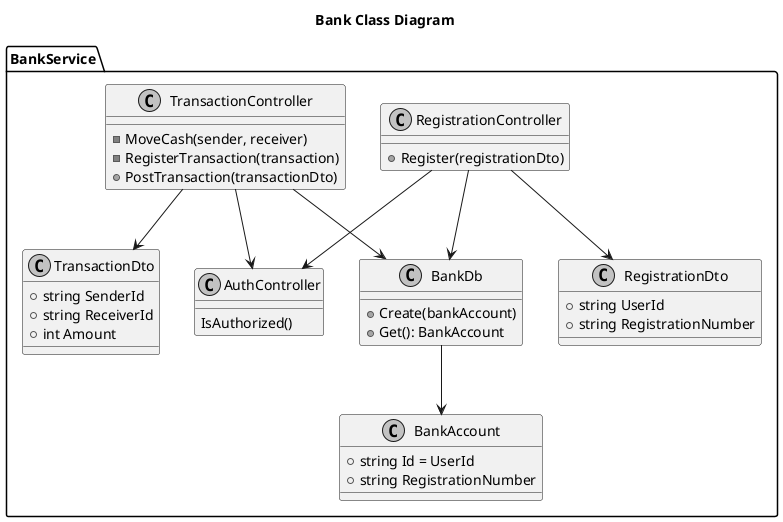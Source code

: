 @startuml Bank Class Diagram
title Bank Class Diagram
skinparam monochrome true

package BankService{
    class AuthController {
        IsAuthorized()
    }

    class RegistrationController {
        + Register(registrationDto)
    }
    
    class TransactionController {
        - MoveCash(sender, receiver)
        - RegisterTransaction(transaction)
        + PostTransaction(transactionDto)
    }

    class BankDb {
        + Create(bankAccount)
        + Get(): BankAccount
    }

    class RegistrationDto {
        +string UserId
        +string RegistrationNumber
    }

    class TransactionDto {
        +string SenderId
        +string ReceiverId
        +int Amount
    }

    class BankAccount {
        +string Id = UserId
        +string RegistrationNumber
    }

    RegistrationController --> RegistrationDto
    TransactionController --> TransactionDto
    TransactionController --> BankDb
    RegistrationController --> BankDb
    BankDb --> BankAccount
    RegistrationController --> AuthController
    TransactionController --> AuthController
}

@enduml